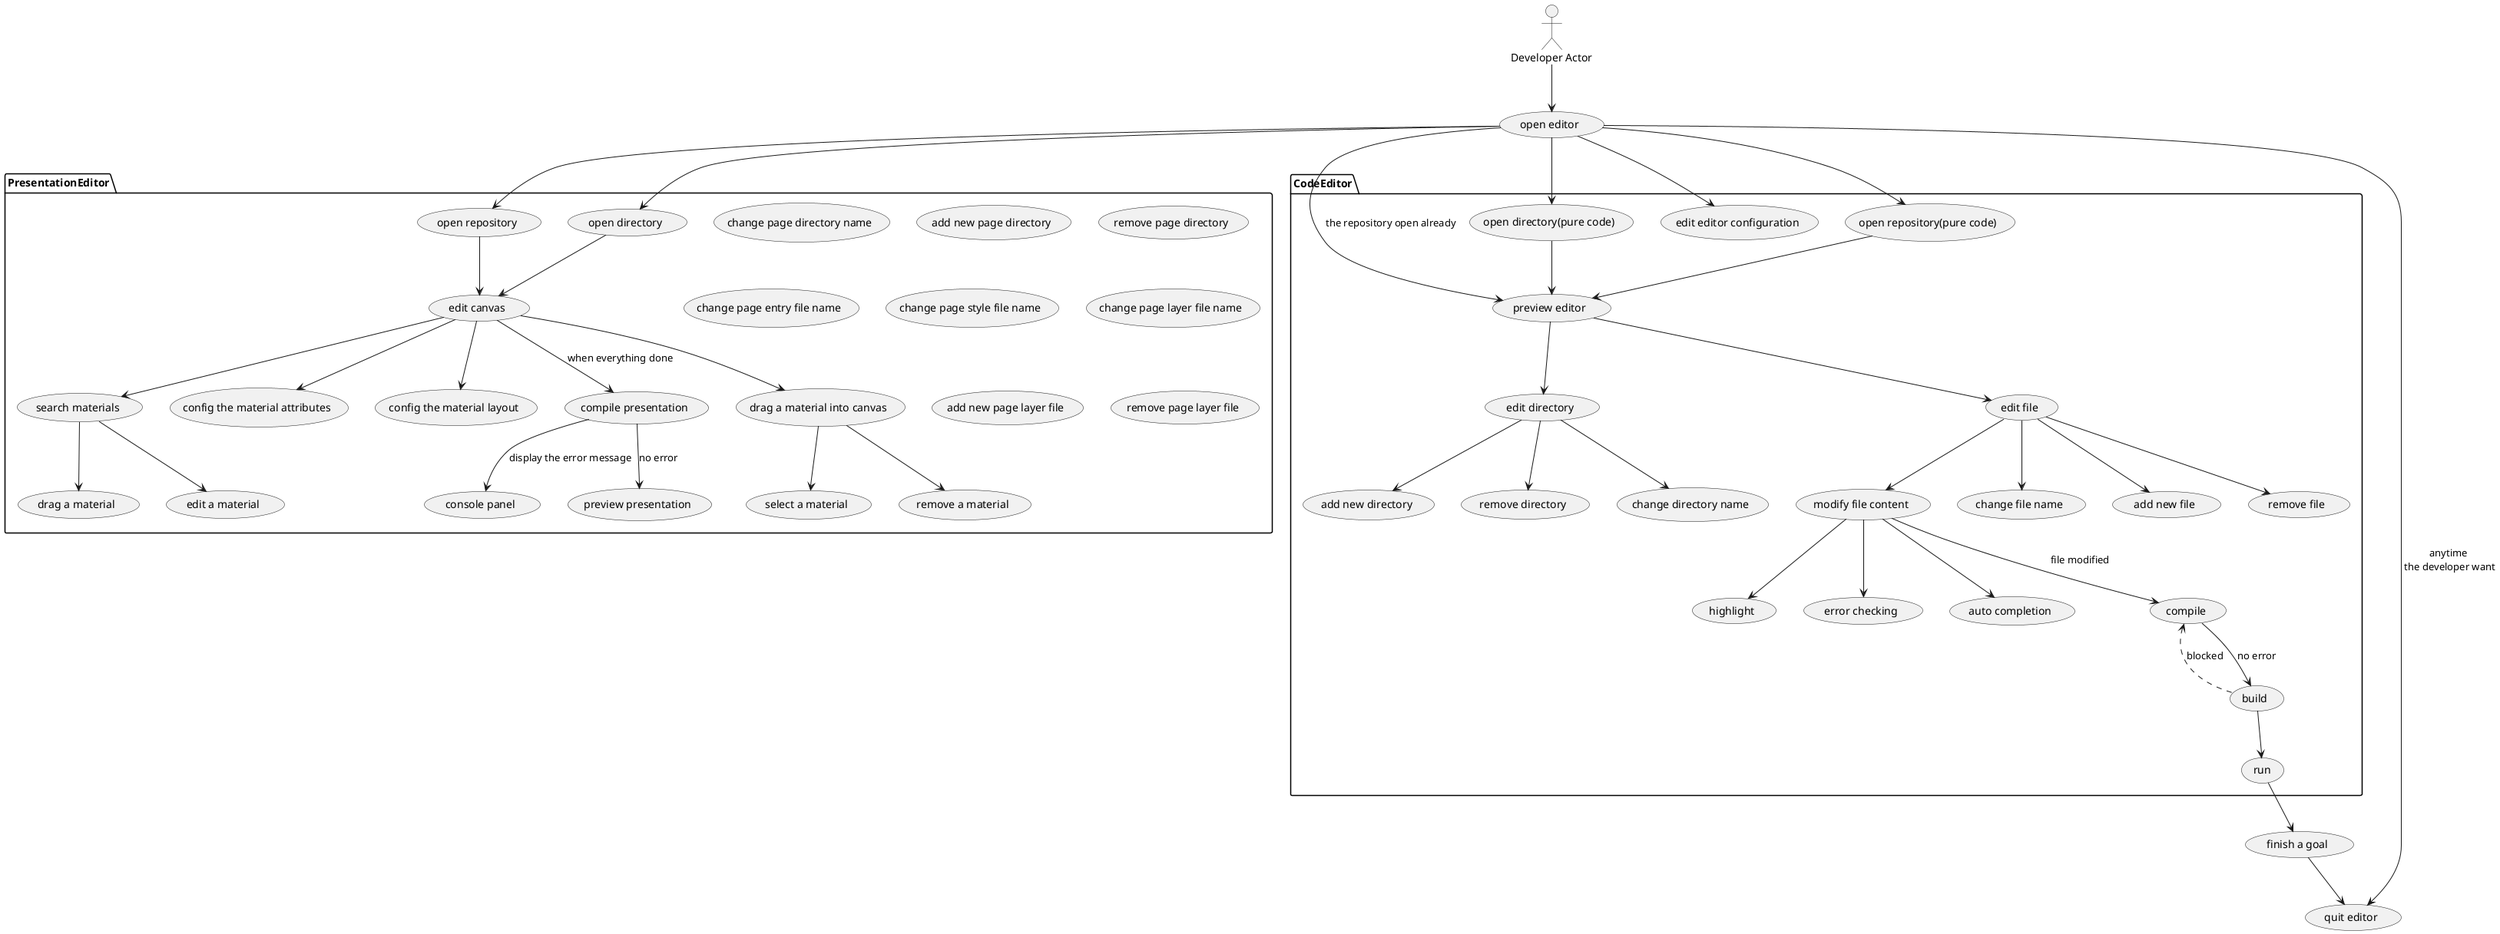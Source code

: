 @startuml
actor "Developer Actor" as DA

usecase "open editor"
usecase "quit editor"
usecase "finish a goal"

package CodeEditor {
    usecase "open repository(pure code)"
    usecase "open directory(pure code)"

    usecase "preview editor"
    usecase "edit editor configuration"
    usecase "edit directory"
    usecase "change directory name"
    usecase "add new directory"
    usecase "remove directory"
    usecase "edit file"
    usecase "change file name"
    usecase "add new file"
    usecase "remove file"
    usecase "modify file content"

    usecase "highlight"
    usecase "error checking"
    usecase "auto completion"

    usecase "compile"
    usecase "build"
    usecase "run"
}

package PresentationEditor {
    usecase "open repository"
    usecase "open directory"

    usecase "change page directory name"
    usecase "add new page directory"
    usecase "remove page directory"

    usecase "change page entry file name"
    usecase "change page style file name"
    usecase "change page layer file name"
    usecase "add new page layer file"
    usecase "remove page layer file"

    usecase "edit canvas"
    usecase "drag a material into canvas"
    usecase "select a material"
    usecase "remove a material"

    usecase "search materials"
    usecase "drag a material"
    usecase "edit a material"

    usecase "config the material attributes"
    usecase "config the material layout"

    usecase "console panel"

    usecase "compile presentation"
    usecase "preview presentation"
}

DA --> "open editor"
"open editor" --> "quit editor" : anytime\n the developer want

"open editor" --> "open repository(pure code)"
"open repository(pure code)" --> "preview editor"

"open editor" --> "open directory(pure code)"
"open directory(pure code)" --> "preview editor"

"open editor" --> "edit editor configuration"

"open editor" --> "preview editor" : the repository open already
"preview editor" --> "edit directory"
"edit directory" --> "change directory name"
"edit directory" --> "add new directory"
"edit directory" --> "remove directory"

"preview editor" --> "edit file"
"edit file" --> "change file name"
"edit file" --> "add new file"
"edit file" --> "remove file"
"edit file" --> "modify file content"

"modify file content" --> "highlight"
"modify file content" --> "error checking"
"modify file content" --> "auto completion"

"modify file content" --> "compile" : file modified
"compile" <-- "build" #line.dashed : blocked
"compile" --> "build" : no error
"build" --> "run"

"run" --> "finish a goal"
"finish a goal" --> "quit editor"

"open editor" --> "open repository"
"open editor" --> "open directory"

"open repository" --> "edit canvas"
"open directory" --> "edit canvas"

"edit canvas" --> "drag a material into canvas"
"drag a material into canvas" --> "select a material"
"drag a material into canvas" --> "remove a material"

"edit canvas" --> "search materials"
"search materials" --> "drag a material"
"search materials" --> "edit a material"

"edit canvas" --> "config the material attributes"
"edit canvas" --> "config the material layout"

"edit canvas" --> "compile presentation" : when everything done
"compile presentation" --> "preview presentation" : no error
"compile presentation" --> "console panel" : display the error message
@enduml
